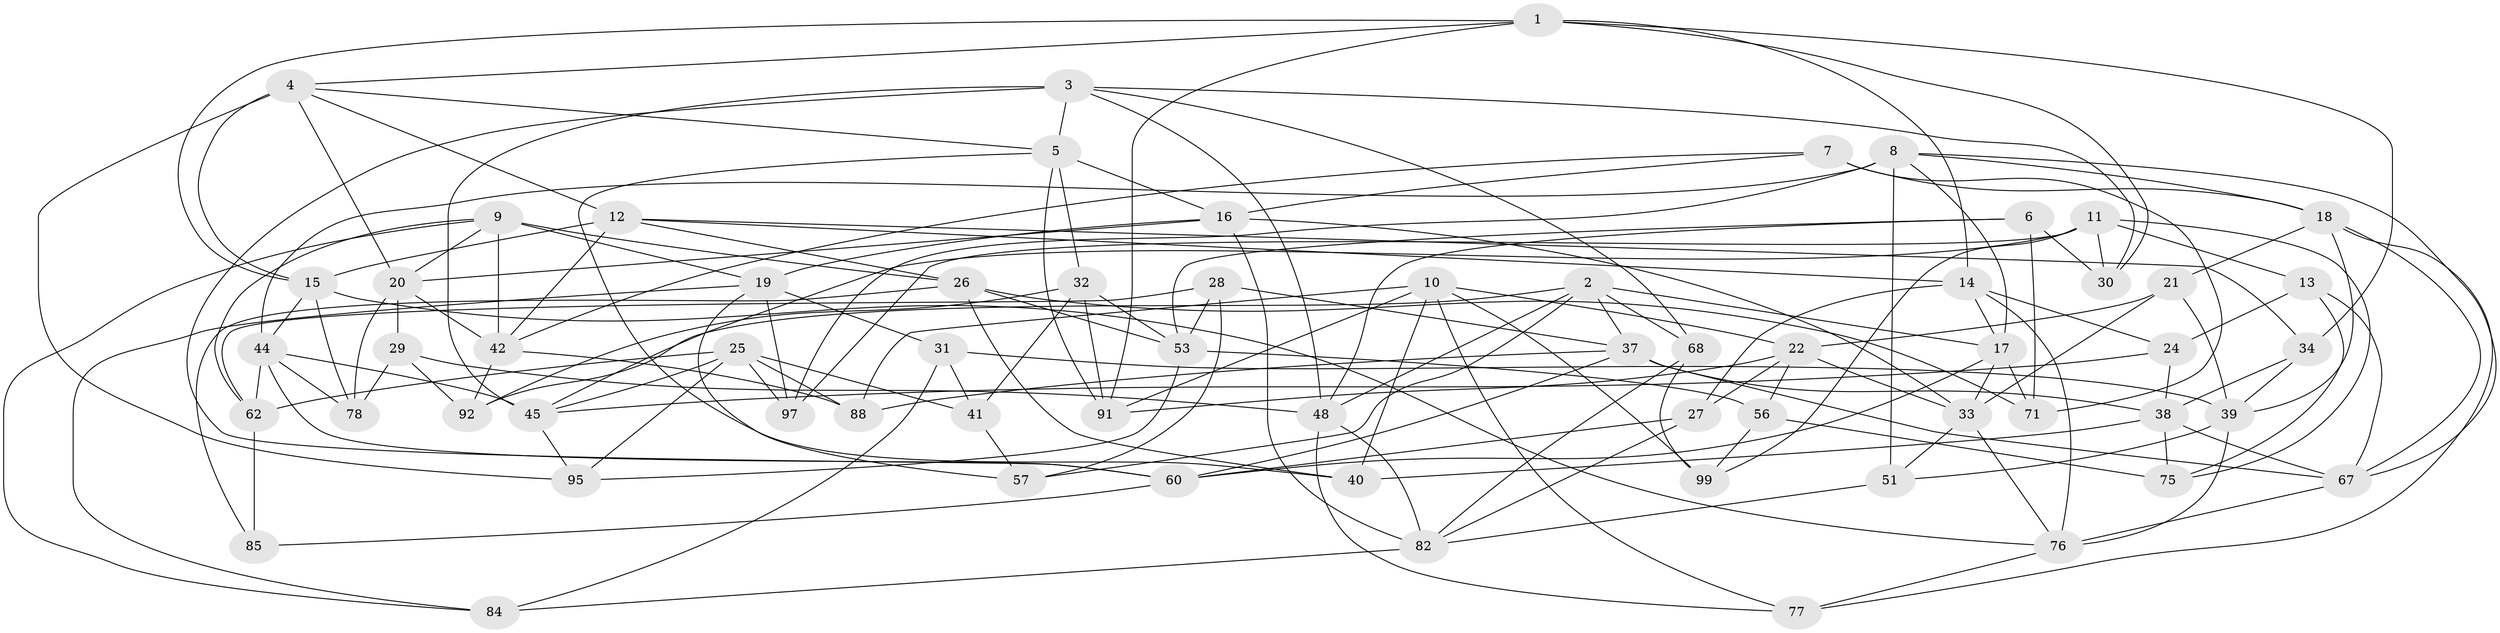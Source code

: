 // original degree distribution, {4: 1.0}
// Generated by graph-tools (version 1.1) at 2025/11/02/21/25 10:11:16]
// undirected, 64 vertices, 162 edges
graph export_dot {
graph [start="1"]
  node [color=gray90,style=filled];
  1 [super="+50"];
  2 [super="+83"];
  3 [super="+58"];
  4 [super="+36"];
  5 [super="+72"];
  6;
  7;
  8 [super="+73"];
  9 [super="+81"];
  10 [super="+100"];
  11 [super="+69"];
  12 [super="+64"];
  13;
  14 [super="+63"];
  15 [super="+52"];
  16 [super="+79"];
  17 [super="+90"];
  18 [super="+46"];
  19 [super="+23"];
  20 [super="+35"];
  21;
  22 [super="+54"];
  24;
  25 [super="+47"];
  26 [super="+43"];
  27;
  28;
  29;
  30;
  31;
  32 [super="+65"];
  33 [super="+86"];
  34;
  37 [super="+96"];
  38 [super="+87"];
  39 [super="+55"];
  40;
  41;
  42 [super="+61"];
  44 [super="+80"];
  45 [super="+49"];
  48 [super="+59"];
  51;
  53 [super="+89"];
  56;
  57;
  60 [super="+74"];
  62 [super="+66"];
  67 [super="+70"];
  68;
  71;
  75;
  76 [super="+93"];
  77;
  78;
  82 [super="+94"];
  84;
  85;
  88;
  91 [super="+98"];
  92;
  95;
  97;
  99;
  1 -- 4;
  1 -- 34;
  1 -- 30;
  1 -- 91;
  1 -- 14;
  1 -- 15;
  2 -- 92;
  2 -- 68;
  2 -- 37;
  2 -- 57;
  2 -- 17;
  2 -- 48;
  3 -- 45;
  3 -- 5;
  3 -- 68;
  3 -- 48;
  3 -- 60;
  3 -- 30;
  4 -- 95;
  4 -- 15;
  4 -- 5;
  4 -- 12;
  4 -- 20;
  5 -- 40;
  5 -- 16;
  5 -- 91;
  5 -- 32;
  6 -- 71;
  6 -- 30;
  6 -- 48;
  6 -- 53;
  7 -- 16;
  7 -- 18;
  7 -- 71;
  7 -- 42;
  8 -- 97;
  8 -- 44;
  8 -- 51;
  8 -- 17;
  8 -- 67;
  8 -- 18;
  9 -- 62;
  9 -- 84;
  9 -- 42;
  9 -- 26;
  9 -- 19;
  9 -- 20;
  10 -- 88;
  10 -- 99;
  10 -- 22;
  10 -- 40;
  10 -- 91;
  10 -- 77;
  11 -- 30;
  11 -- 99;
  11 -- 75;
  11 -- 45;
  11 -- 97;
  11 -- 13;
  12 -- 26;
  12 -- 42;
  12 -- 34;
  12 -- 14;
  12 -- 15;
  13 -- 75;
  13 -- 24;
  13 -- 67;
  14 -- 27;
  14 -- 24;
  14 -- 17;
  14 -- 76;
  15 -- 78;
  15 -- 76;
  15 -- 44;
  16 -- 82;
  16 -- 33;
  16 -- 20;
  16 -- 19;
  17 -- 60;
  17 -- 71;
  17 -- 33;
  18 -- 21;
  18 -- 39;
  18 -- 67;
  18 -- 77;
  19 -- 57;
  19 -- 84;
  19 -- 97;
  19 -- 31;
  20 -- 29;
  20 -- 42;
  20 -- 78;
  21 -- 39;
  21 -- 33;
  21 -- 22;
  22 -- 56;
  22 -- 91;
  22 -- 33;
  22 -- 27;
  24 -- 38;
  24 -- 45;
  25 -- 41;
  25 -- 62;
  25 -- 88;
  25 -- 97;
  25 -- 95;
  25 -- 45;
  26 -- 85;
  26 -- 40;
  26 -- 53;
  26 -- 71;
  27 -- 60;
  27 -- 82;
  28 -- 53;
  28 -- 57;
  28 -- 62;
  28 -- 37;
  29 -- 92;
  29 -- 78;
  29 -- 48;
  31 -- 39;
  31 -- 84;
  31 -- 41;
  32 -- 92;
  32 -- 41;
  32 -- 91 [weight=2];
  32 -- 53;
  33 -- 76;
  33 -- 51;
  34 -- 39;
  34 -- 38;
  37 -- 88;
  37 -- 38;
  37 -- 67;
  37 -- 60;
  38 -- 40;
  38 -- 75;
  38 -- 67;
  39 -- 51;
  39 -- 76;
  41 -- 57;
  42 -- 92;
  42 -- 88;
  44 -- 78;
  44 -- 45;
  44 -- 62;
  44 -- 60;
  45 -- 95;
  48 -- 77;
  48 -- 82;
  51 -- 82;
  53 -- 56;
  53 -- 95;
  56 -- 75;
  56 -- 99;
  60 -- 85;
  62 -- 85 [weight=2];
  67 -- 76;
  68 -- 99;
  68 -- 82;
  76 -- 77;
  82 -- 84;
}
